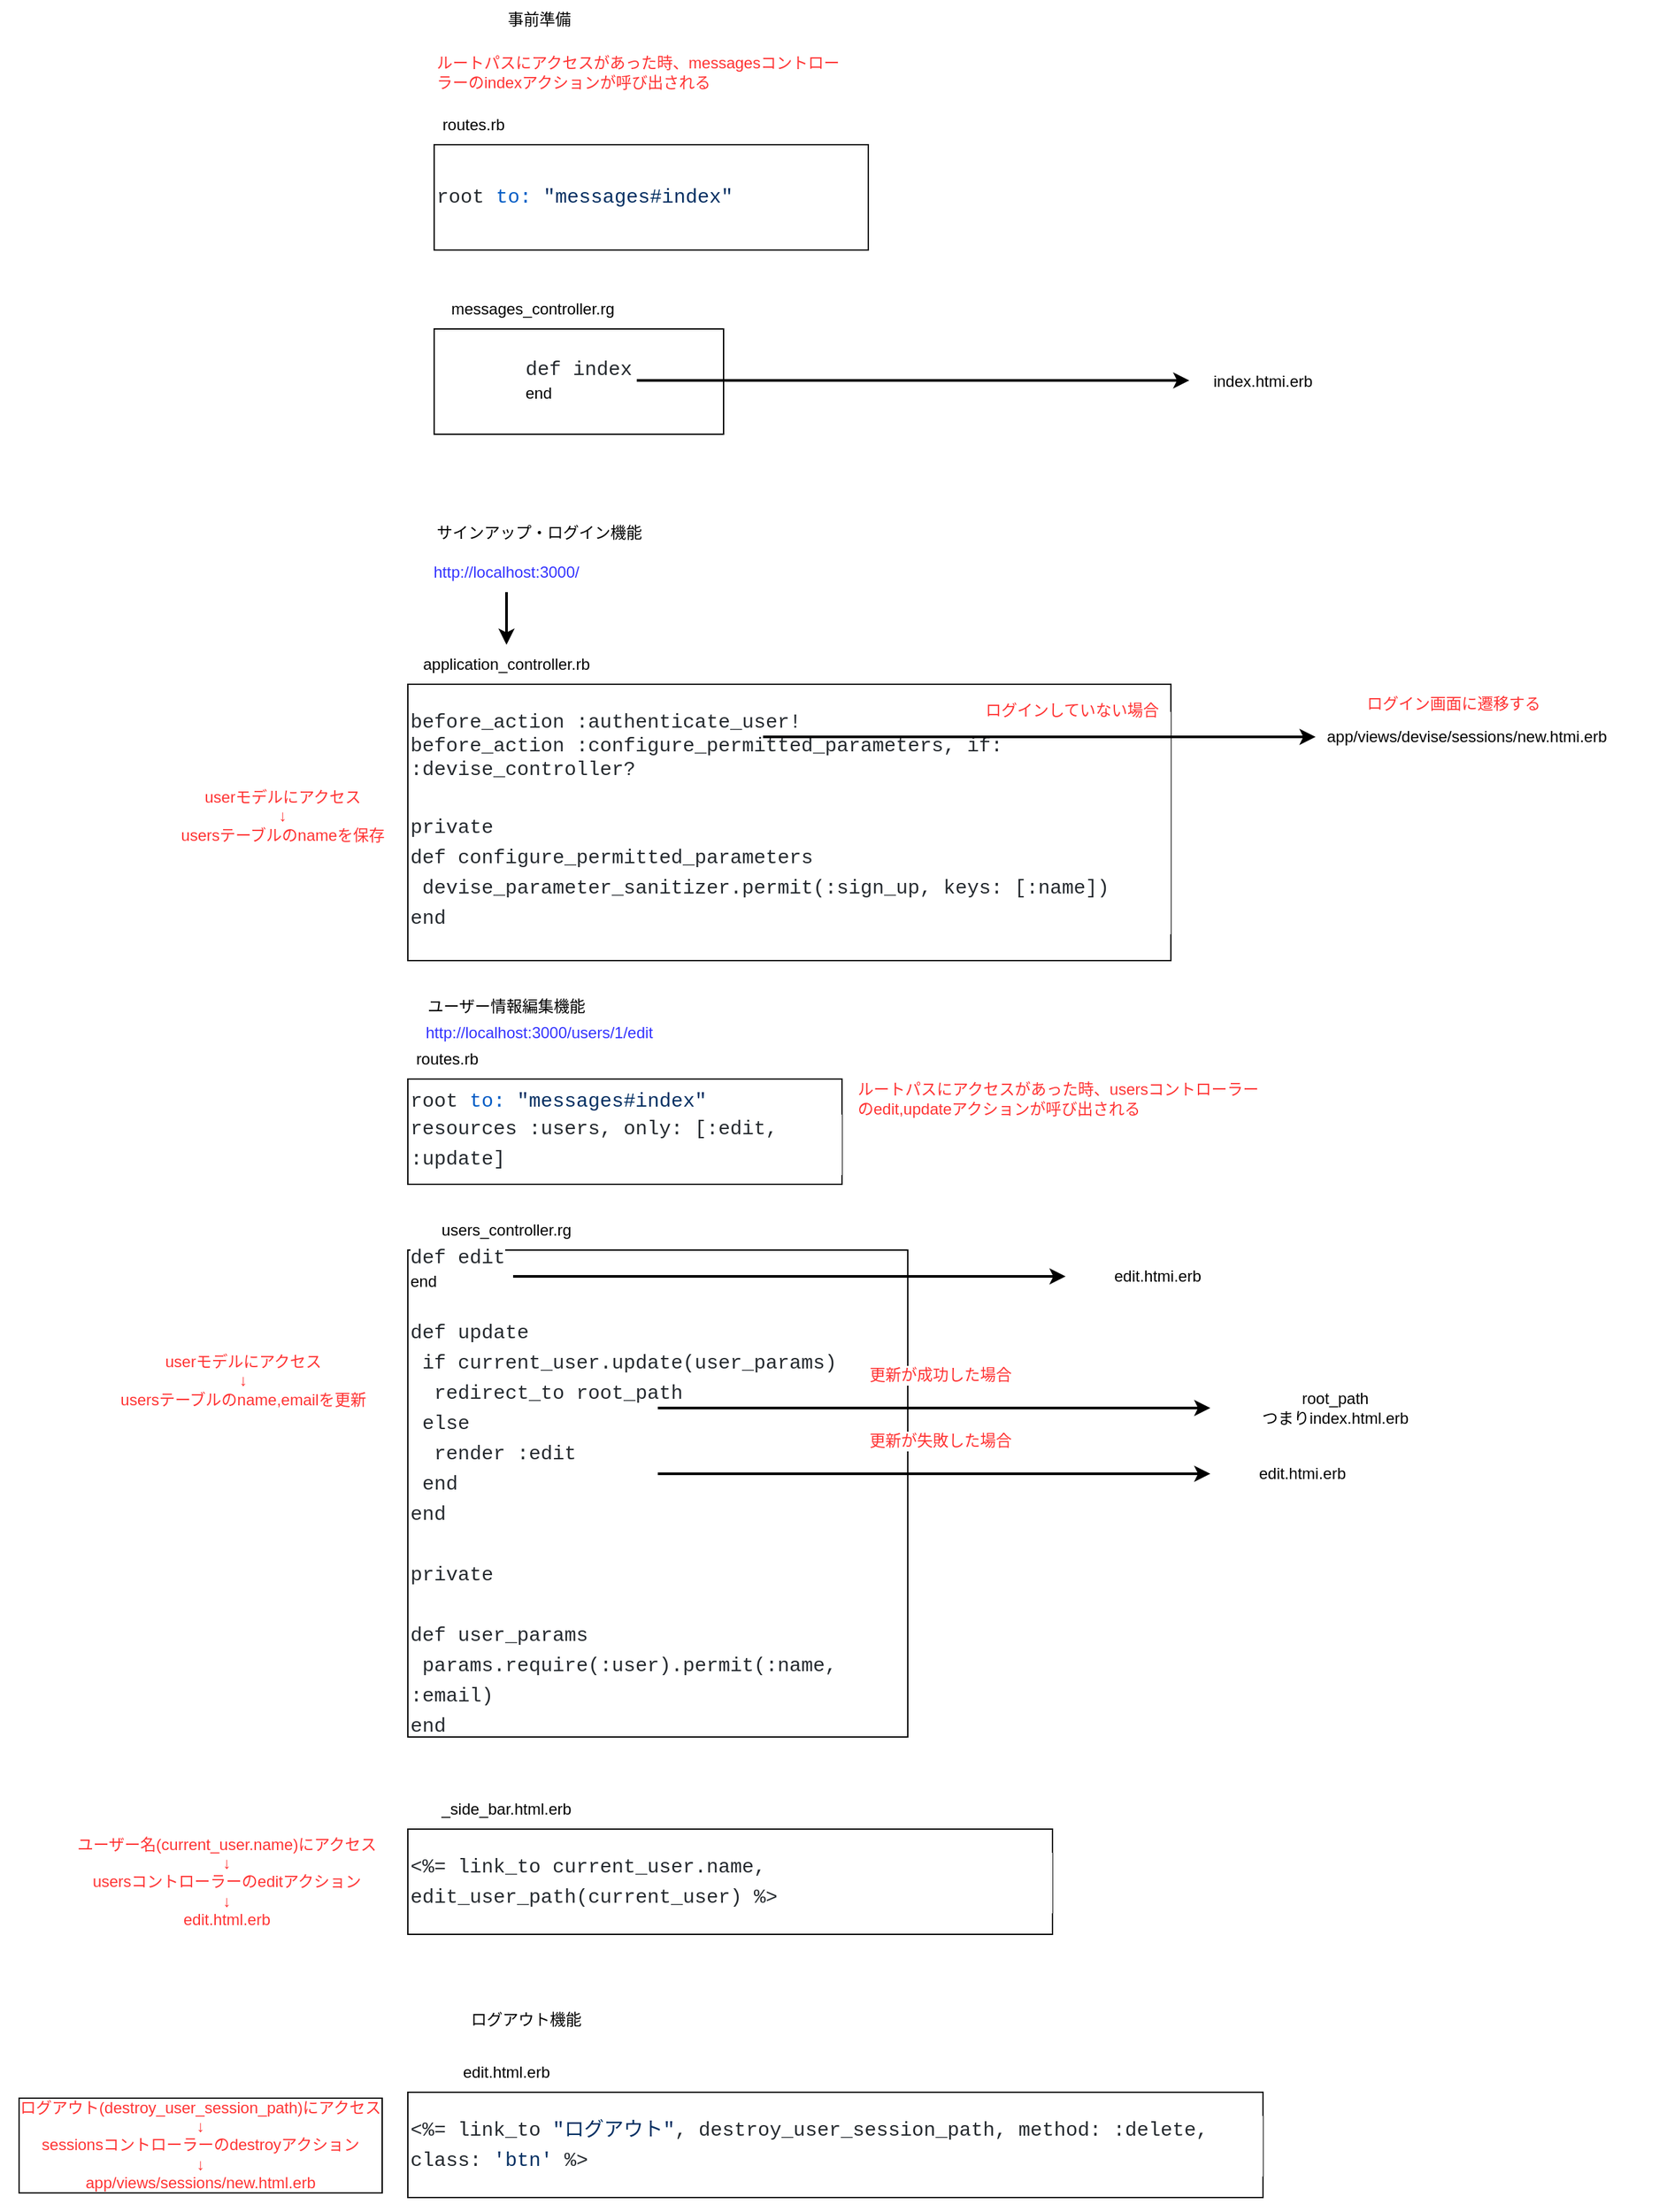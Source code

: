 <mxfile>
    <diagram id="EnbynemxdXsiWRhLjwJF" name="ページ1">
        <mxGraphModel dx="1894" dy="943" grid="1" gridSize="10" guides="0" tooltips="1" connect="1" arrows="0" fold="1" page="1" pageScale="1" pageWidth="827" pageHeight="1169" math="0" shadow="0">
            <root>
                <mxCell id="0"/>
                <mxCell id="1" parent="0"/>
                <mxCell id="26" value="&lt;span style=&quot;background-color: rgb(255 , 255 , 255) ; color: rgb(36 , 41 , 46) ; font-family: &amp;#34;ricty diminished&amp;#34; , &amp;#34;menlo&amp;#34; , &amp;#34;monaco&amp;#34; , &amp;#34;courier new&amp;#34; , monospace ; font-size: 15px&quot;&gt;root &lt;/span&gt;&lt;span style=&quot;font-family: &amp;#34;ricty diminished&amp;#34; , &amp;#34;menlo&amp;#34; , &amp;#34;monaco&amp;#34; , &amp;#34;courier new&amp;#34; , monospace ; font-size: 15px ; color: rgb(0 , 92 , 197)&quot;&gt;to:&lt;/span&gt;&lt;span style=&quot;background-color: rgb(255 , 255 , 255) ; color: rgb(36 , 41 , 46) ; font-family: &amp;#34;ricty diminished&amp;#34; , &amp;#34;menlo&amp;#34; , &amp;#34;monaco&amp;#34; , &amp;#34;courier new&amp;#34; , monospace ; font-size: 15px&quot;&gt; &lt;/span&gt;&lt;span style=&quot;font-family: &amp;#34;ricty diminished&amp;#34; , &amp;#34;menlo&amp;#34; , &amp;#34;monaco&amp;#34; , &amp;#34;courier new&amp;#34; , monospace ; font-size: 15px ; color: rgb(3 , 47 , 98)&quot;&gt;&quot;messages#index&quot;&lt;br&gt;&lt;/span&gt;" style="rounded=0;whiteSpace=wrap;html=1;align=left;" vertex="1" parent="1">
                    <mxGeometry x="50" y="180" width="330" height="80" as="geometry"/>
                </mxCell>
                <mxCell id="27" value="routes.rb" style="text;html=1;strokeColor=none;fillColor=none;align=center;verticalAlign=middle;whiteSpace=wrap;rounded=0;" vertex="1" parent="1">
                    <mxGeometry x="50" y="150" width="60" height="30" as="geometry"/>
                </mxCell>
                <mxCell id="29" value="&lt;font color=&quot;#24292e&quot; face=&quot;ricty diminished, menlo, monaco, courier new, monospace&quot;&gt;&lt;span style=&quot;font-size: 15px ; background-color: rgb(255 , 255 , 255)&quot;&gt;def index&lt;br&gt;&lt;div style=&quot;text-align: left&quot;&gt;&lt;span style=&quot;color: rgb(0 , 0 , 0) ; font-family: &amp;#34;helvetica&amp;#34; ; font-size: 12px&quot;&gt;end&lt;/span&gt;&lt;/div&gt;&lt;/span&gt;&lt;/font&gt;" style="rounded=0;whiteSpace=wrap;html=1;" vertex="1" parent="1">
                    <mxGeometry x="50" y="320" width="220" height="80" as="geometry"/>
                </mxCell>
                <mxCell id="30" value="messages_controller.rg" style="text;html=1;strokeColor=none;fillColor=none;align=center;verticalAlign=middle;whiteSpace=wrap;rounded=0;" vertex="1" parent="1">
                    <mxGeometry x="50" y="290" width="150" height="30" as="geometry"/>
                </mxCell>
                <mxCell id="31" value="ルートパスにアクセスがあった時、messagesコントローラーのindexアクションが呼び出される" style="text;html=1;strokeColor=none;fillColor=none;align=left;verticalAlign=middle;whiteSpace=wrap;rounded=0;fontColor=#FF3333;" vertex="1" parent="1">
                    <mxGeometry x="50" y="110" width="310" height="30" as="geometry"/>
                </mxCell>
                <mxCell id="32" value="&lt;font color=&quot;#24292e&quot; face=&quot;ricty diminished, menlo, monaco, courier new, monospace&quot;&gt;&lt;span style=&quot;font-size: 15px&quot;&gt;before_action :authenticate_user!&lt;br&gt;&lt;/span&gt;&lt;/font&gt;&lt;span style=&quot;color: rgb(36, 41, 46); font-family: &amp;quot;ricty diminished&amp;quot;, menlo, monaco, &amp;quot;courier new&amp;quot;, monospace; font-size: 15px;&quot;&gt;before_action :configure_permitted_parameters, if: :devise_controller?&lt;/span&gt;&lt;div style=&quot;color: rgb(36, 41, 46); font-family: &amp;quot;ricty diminished&amp;quot;, menlo, monaco, &amp;quot;courier new&amp;quot;, monospace; font-size: 15px; line-height: 23px;&quot;&gt;&lt;br&gt;&lt;div&gt;private&lt;/div&gt;&lt;div&gt;def configure_permitted_parameters&lt;/div&gt;&lt;div&gt;&amp;nbsp;devise_parameter_sanitizer.permit(:sign_up, keys: [:name])&lt;/div&gt;&lt;div&gt;end&lt;/div&gt;&lt;/div&gt;" style="rounded=0;whiteSpace=wrap;html=1;align=left;labelBackgroundColor=default;" vertex="1" parent="1">
                    <mxGeometry x="30" y="590" width="580" height="210" as="geometry"/>
                </mxCell>
                <mxCell id="33" value="application_controller.rb" style="text;html=1;strokeColor=none;fillColor=none;align=center;verticalAlign=middle;whiteSpace=wrap;rounded=0;" vertex="1" parent="1">
                    <mxGeometry x="30" y="560" width="150" height="30" as="geometry"/>
                </mxCell>
                <mxCell id="34" value="ログインしていない場合" style="text;html=1;strokeColor=none;fillColor=none;align=center;verticalAlign=middle;whiteSpace=wrap;rounded=0;fontColor=#FF3333;" vertex="1" parent="1">
                    <mxGeometry x="380" y="595" width="310" height="30" as="geometry"/>
                </mxCell>
                <mxCell id="36" value="&lt;font color=&quot;#3333ff&quot;&gt;http://localhost:3000/&lt;/font&gt;" style="text;html=1;strokeColor=none;fillColor=none;align=center;verticalAlign=middle;whiteSpace=wrap;rounded=0;fontColor=#FF3333;" vertex="1" parent="1">
                    <mxGeometry x="35" y="490" width="140" height="30" as="geometry"/>
                </mxCell>
                <mxCell id="42" value="" style="endArrow=classic;html=1;fontColor=#3333FF;labelBorderColor=none;fontSize=11;strokeWidth=2;" edge="1" parent="1">
                    <mxGeometry width="50" height="50" relative="1" as="geometry">
                        <mxPoint x="300" y="630" as="sourcePoint"/>
                        <mxPoint x="720" y="630" as="targetPoint"/>
                        <Array as="points"/>
                    </mxGeometry>
                </mxCell>
                <mxCell id="43" value="" style="endArrow=classic;html=1;fontColor=#3333FF;labelBorderColor=none;fontSize=11;strokeWidth=2;entryX=0.5;entryY=0;entryDx=0;entryDy=0;" edge="1" parent="1" target="33">
                    <mxGeometry width="50" height="50" relative="1" as="geometry">
                        <mxPoint x="105" y="520" as="sourcePoint"/>
                        <mxPoint x="520" y="520" as="targetPoint"/>
                        <Array as="points"/>
                    </mxGeometry>
                </mxCell>
                <mxCell id="44" value="ログイン画面に遷移する" style="text;html=1;strokeColor=none;fillColor=none;align=center;verticalAlign=middle;whiteSpace=wrap;rounded=0;fontColor=#FF3333;" vertex="1" parent="1">
                    <mxGeometry x="670" y="590" width="310" height="30" as="geometry"/>
                </mxCell>
                <mxCell id="45" value="サインアップ・ログイン機能" style="text;html=1;strokeColor=none;fillColor=none;align=center;verticalAlign=middle;whiteSpace=wrap;rounded=0;" vertex="1" parent="1">
                    <mxGeometry x="40" y="460" width="180" height="30" as="geometry"/>
                </mxCell>
                <mxCell id="47" value="app/views/devise/sessions/new.htmi.erb" style="text;html=1;strokeColor=none;fillColor=none;align=center;verticalAlign=middle;whiteSpace=wrap;rounded=0;" vertex="1" parent="1">
                    <mxGeometry x="720" y="620" width="230" height="20" as="geometry"/>
                </mxCell>
                <mxCell id="50" value="userモデルにアクセス&lt;br&gt;↓&lt;br&gt;usersテーブルのnameを保存" style="text;html=1;strokeColor=none;fillColor=none;align=center;verticalAlign=middle;whiteSpace=wrap;rounded=0;fontColor=#FF3333;" vertex="1" parent="1">
                    <mxGeometry x="-145" y="640" width="160" height="100" as="geometry"/>
                </mxCell>
                <mxCell id="55" value="事前準備" style="text;html=1;strokeColor=none;fillColor=none;align=center;verticalAlign=middle;whiteSpace=wrap;rounded=0;" vertex="1" parent="1">
                    <mxGeometry x="40" y="70" width="180" height="30" as="geometry"/>
                </mxCell>
                <mxCell id="56" value="ユーザー情報編集機能" style="text;html=1;strokeColor=none;fillColor=none;align=center;verticalAlign=middle;whiteSpace=wrap;rounded=0;" vertex="1" parent="1">
                    <mxGeometry x="15" y="820" width="180" height="30" as="geometry"/>
                </mxCell>
                <mxCell id="57" value="&lt;span style=&quot;background-color: rgb(255 , 255 , 255) ; color: rgb(36 , 41 , 46) ; font-family: &amp;#34;ricty diminished&amp;#34; , &amp;#34;menlo&amp;#34; , &amp;#34;monaco&amp;#34; , &amp;#34;courier new&amp;#34; , monospace ; font-size: 15px&quot;&gt;root &lt;/span&gt;&lt;span style=&quot;font-family: &amp;#34;ricty diminished&amp;#34; , &amp;#34;menlo&amp;#34; , &amp;#34;monaco&amp;#34; , &amp;#34;courier new&amp;#34; , monospace ; font-size: 15px ; color: rgb(0 , 92 , 197)&quot;&gt;to:&lt;/span&gt;&lt;span style=&quot;background-color: rgb(255 , 255 , 255) ; color: rgb(36 , 41 , 46) ; font-family: &amp;#34;ricty diminished&amp;#34; , &amp;#34;menlo&amp;#34; , &amp;#34;monaco&amp;#34; , &amp;#34;courier new&amp;#34; , monospace ; font-size: 15px&quot;&gt; &lt;/span&gt;&lt;span style=&quot;font-family: &amp;#34;ricty diminished&amp;#34; , &amp;#34;menlo&amp;#34; , &amp;#34;monaco&amp;#34; , &amp;#34;courier new&amp;#34; , monospace ; font-size: 15px ; color: rgb(3 , 47 , 98)&quot;&gt;&quot;messages#index&quot;&lt;br&gt;&lt;/span&gt;&lt;div style=&quot;color: rgb(36 , 41 , 46) ; background-color: rgb(255 , 255 , 255) ; font-family: &amp;#34;ricty diminished&amp;#34; , &amp;#34;menlo&amp;#34; , &amp;#34;monaco&amp;#34; , &amp;#34;courier new&amp;#34; , monospace ; font-size: 15px ; line-height: 23px&quot;&gt;resources :users, only: [:edit, :update]&lt;/div&gt;" style="rounded=0;whiteSpace=wrap;html=1;align=left;" vertex="1" parent="1">
                    <mxGeometry x="30" y="890" width="330" height="80" as="geometry"/>
                </mxCell>
                <mxCell id="58" value="routes.rb" style="text;html=1;strokeColor=none;fillColor=none;align=center;verticalAlign=middle;whiteSpace=wrap;rounded=0;" vertex="1" parent="1">
                    <mxGeometry x="30" y="860" width="60" height="30" as="geometry"/>
                </mxCell>
                <mxCell id="59" value="&lt;font color=&quot;#24292e&quot; face=&quot;ricty diminished, menlo, monaco, courier new, monospace&quot;&gt;&lt;span style=&quot;font-size: 15px ; background-color: rgb(255 , 255 , 255)&quot;&gt;def edit&lt;br&gt;&lt;div&gt;&lt;span style=&quot;color: rgb(0 , 0 , 0) ; font-family: &amp;#34;helvetica&amp;#34; ; font-size: 12px&quot;&gt;end&lt;/span&gt;&lt;/div&gt;&lt;div&gt;&lt;span style=&quot;color: rgb(0 , 0 , 0) ; font-family: &amp;#34;helvetica&amp;#34; ; font-size: 12px&quot;&gt;&lt;br&gt;&lt;/span&gt;&lt;/div&gt;&lt;div&gt;&lt;div style=&quot;font-family: &amp;#34;ricty diminished&amp;#34; , &amp;#34;menlo&amp;#34; , &amp;#34;monaco&amp;#34; , &amp;#34;courier new&amp;#34; , monospace ; line-height: 23px&quot;&gt;&lt;div&gt;def update&lt;/div&gt;&lt;div&gt;&lt;div style=&quot;font-family: &amp;#34;ricty diminished&amp;#34; , &amp;#34;menlo&amp;#34; , &amp;#34;monaco&amp;#34; , &amp;#34;courier new&amp;#34; , monospace ; line-height: 23px&quot;&gt;&lt;div&gt;&amp;nbsp;if current_user.update(user_params)&lt;/div&gt;&lt;div&gt;&amp;nbsp; redirect_to root_path&lt;/div&gt;&lt;div&gt;&amp;nbsp;else&lt;/div&gt;&lt;div&gt;&amp;nbsp; render :edit&lt;/div&gt;&lt;div&gt;&amp;nbsp;end&lt;/div&gt;&lt;/div&gt;&lt;/div&gt;&lt;div&gt;end&lt;/div&gt;&lt;br&gt;&lt;div&gt;private&lt;/div&gt;&lt;br&gt;&lt;div&gt;def user_params&lt;/div&gt;&lt;div&gt;&amp;nbsp;params.require(:user).permit(:name, :email)&lt;/div&gt;&lt;div&gt;end&lt;/div&gt;&lt;/div&gt;&lt;/div&gt;&lt;/span&gt;&lt;/font&gt;" style="rounded=0;whiteSpace=wrap;html=1;align=left;" vertex="1" parent="1">
                    <mxGeometry x="30" y="1020" width="380" height="370" as="geometry"/>
                </mxCell>
                <mxCell id="60" value="users_controller.rg" style="text;html=1;strokeColor=none;fillColor=none;align=center;verticalAlign=middle;whiteSpace=wrap;rounded=0;" vertex="1" parent="1">
                    <mxGeometry x="30" y="990" width="150" height="30" as="geometry"/>
                </mxCell>
                <mxCell id="61" value="&lt;font color=&quot;#3333ff&quot;&gt;http://localhost:3000/users/1/edit&lt;/font&gt;" style="text;html=1;strokeColor=none;fillColor=none;align=center;verticalAlign=middle;whiteSpace=wrap;rounded=0;fontColor=#FF3333;" vertex="1" parent="1">
                    <mxGeometry x="25" y="840" width="210" height="30" as="geometry"/>
                </mxCell>
                <mxCell id="62" value="" style="endArrow=classic;html=1;fontColor=#3333FF;labelBorderColor=none;fontSize=11;strokeWidth=2;" edge="1" parent="1">
                    <mxGeometry width="50" height="50" relative="1" as="geometry">
                        <mxPoint x="204" y="359.09" as="sourcePoint"/>
                        <mxPoint x="624" y="359.09" as="targetPoint"/>
                        <Array as="points"/>
                    </mxGeometry>
                </mxCell>
                <mxCell id="63" value="index.htmi.erb" style="text;html=1;strokeColor=none;fillColor=none;align=center;verticalAlign=middle;whiteSpace=wrap;rounded=0;" vertex="1" parent="1">
                    <mxGeometry x="630" y="350" width="100" height="20" as="geometry"/>
                </mxCell>
                <mxCell id="64" value="ルートパスにアクセスがあった時、usersコントローラーのedit,updateアクションが呼び出される" style="text;html=1;strokeColor=none;fillColor=none;align=left;verticalAlign=middle;whiteSpace=wrap;rounded=0;fontColor=#FF3333;" vertex="1" parent="1">
                    <mxGeometry x="370" y="890" width="310" height="30" as="geometry"/>
                </mxCell>
                <mxCell id="65" value="" style="endArrow=classic;html=1;fontColor=#3333FF;labelBorderColor=none;fontSize=11;strokeWidth=2;" edge="1" parent="1">
                    <mxGeometry width="50" height="50" relative="1" as="geometry">
                        <mxPoint x="110" y="1040" as="sourcePoint"/>
                        <mxPoint x="530" y="1040" as="targetPoint"/>
                        <Array as="points"/>
                    </mxGeometry>
                </mxCell>
                <mxCell id="66" value="edit.htmi.erb" style="text;html=1;strokeColor=none;fillColor=none;align=center;verticalAlign=middle;whiteSpace=wrap;rounded=0;" vertex="1" parent="1">
                    <mxGeometry x="550" y="1030" width="100" height="20" as="geometry"/>
                </mxCell>
                <mxCell id="67" value="userモデルにアクセス&lt;br&gt;↓&lt;br&gt;usersテーブルのname,emailを更新" style="text;html=1;strokeColor=none;fillColor=none;align=center;verticalAlign=middle;whiteSpace=wrap;rounded=0;fontColor=#FF3333;labelBackgroundColor=default;" vertex="1" parent="1">
                    <mxGeometry x="-205" y="1069" width="220" height="100" as="geometry"/>
                </mxCell>
                <mxCell id="68" value="" style="endArrow=classic;html=1;fontColor=#3333FF;labelBorderColor=none;fontSize=11;strokeWidth=2;" edge="1" parent="1">
                    <mxGeometry width="50" height="50" relative="1" as="geometry">
                        <mxPoint x="220.0" y="1140" as="sourcePoint"/>
                        <mxPoint x="640" y="1140" as="targetPoint"/>
                        <Array as="points"/>
                    </mxGeometry>
                </mxCell>
                <mxCell id="69" value="" style="endArrow=classic;html=1;fontColor=#3333FF;labelBorderColor=none;fontSize=11;strokeWidth=2;" edge="1" parent="1">
                    <mxGeometry width="50" height="50" relative="1" as="geometry">
                        <mxPoint x="220.0" y="1190" as="sourcePoint"/>
                        <mxPoint x="640" y="1190" as="targetPoint"/>
                        <Array as="points"/>
                    </mxGeometry>
                </mxCell>
                <mxCell id="70" value="更新が成功した場合" style="text;html=1;strokeColor=none;fillColor=none;align=center;verticalAlign=middle;whiteSpace=wrap;rounded=0;fontColor=#FF3333;labelBackgroundColor=default;" vertex="1" parent="1">
                    <mxGeometry x="370" y="1100" width="130" height="30" as="geometry"/>
                </mxCell>
                <mxCell id="71" value="更新が失敗した場合" style="text;html=1;strokeColor=none;fillColor=none;align=center;verticalAlign=middle;whiteSpace=wrap;rounded=0;fontColor=#FF3333;labelBackgroundColor=default;" vertex="1" parent="1">
                    <mxGeometry x="370" y="1150" width="130" height="30" as="geometry"/>
                </mxCell>
                <mxCell id="72" value="root_path&lt;br&gt;つまりindex.html.erb" style="text;html=1;strokeColor=none;fillColor=none;align=center;verticalAlign=middle;whiteSpace=wrap;rounded=0;" vertex="1" parent="1">
                    <mxGeometry x="650" y="1130" width="170" height="20" as="geometry"/>
                </mxCell>
                <mxCell id="73" value="edit.htmi.erb" style="text;html=1;strokeColor=none;fillColor=none;align=center;verticalAlign=middle;whiteSpace=wrap;rounded=0;" vertex="1" parent="1">
                    <mxGeometry x="660" y="1180" width="100" height="20" as="geometry"/>
                </mxCell>
                <mxCell id="74" value="&lt;div style=&quot;color: rgb(36 , 41 , 46) ; background-color: rgb(255 , 255 , 255) ; font-family: &amp;#34;ricty diminished&amp;#34; , &amp;#34;menlo&amp;#34; , &amp;#34;monaco&amp;#34; , &amp;#34;courier new&amp;#34; , monospace ; font-size: 15px ; line-height: 23px&quot;&gt;&amp;lt;%= link_to current_user.name, edit_user_path(current_user) %&amp;gt;&lt;/div&gt;" style="rounded=0;whiteSpace=wrap;html=1;align=left;" vertex="1" parent="1">
                    <mxGeometry x="30" y="1460" width="490" height="80" as="geometry"/>
                </mxCell>
                <mxCell id="75" value="_side_bar.html.erb" style="text;html=1;strokeColor=none;fillColor=none;align=center;verticalAlign=middle;whiteSpace=wrap;rounded=0;" vertex="1" parent="1">
                    <mxGeometry x="30" y="1430" width="150" height="30" as="geometry"/>
                </mxCell>
                <mxCell id="76" value="ユーザー名(current_user.name)にアクセス&lt;br&gt;↓&lt;br&gt;usersコントローラーのeditアクション&lt;br&gt;↓&lt;br&gt;edit.html.erb" style="text;html=1;strokeColor=none;fillColor=none;align=center;verticalAlign=middle;whiteSpace=wrap;rounded=0;fontColor=#FF3333;labelBackgroundColor=default;" vertex="1" parent="1">
                    <mxGeometry x="-245" y="1450" width="275" height="100" as="geometry"/>
                </mxCell>
                <mxCell id="77" value="&lt;div style=&quot;color: rgb(36 , 41 , 46) ; background-color: rgb(255 , 255 , 255) ; font-family: &amp;#34;ricty diminished&amp;#34; , &amp;#34;menlo&amp;#34; , &amp;#34;monaco&amp;#34; , &amp;#34;courier new&amp;#34; , monospace ; font-size: 15px ; line-height: 23px&quot;&gt;&lt;div style=&quot;font-family: &amp;#34;ricty diminished&amp;#34; , &amp;#34;menlo&amp;#34; , &amp;#34;monaco&amp;#34; , &amp;#34;courier new&amp;#34; , monospace ; line-height: 23px&quot;&gt;&amp;lt;%= link_to &lt;span style=&quot;color: #032f62&quot;&gt;&quot;ログアウト&quot;&lt;/span&gt;, destroy_user_session_path, method: :delete, class: &lt;span style=&quot;color: #032f62&quot;&gt;'btn'&lt;/span&gt; %&amp;gt;&lt;/div&gt;&lt;/div&gt;" style="rounded=0;whiteSpace=wrap;html=1;align=left;" vertex="1" parent="1">
                    <mxGeometry x="30" y="1660" width="650" height="80" as="geometry"/>
                </mxCell>
                <mxCell id="78" value="edit.html.erb" style="text;html=1;strokeColor=none;fillColor=none;align=center;verticalAlign=middle;whiteSpace=wrap;rounded=0;" vertex="1" parent="1">
                    <mxGeometry x="30" y="1630" width="150" height="30" as="geometry"/>
                </mxCell>
                <mxCell id="79" value="ログアウト機能" style="text;html=1;strokeColor=none;fillColor=none;align=center;verticalAlign=middle;whiteSpace=wrap;rounded=0;" vertex="1" parent="1">
                    <mxGeometry x="30" y="1590" width="180" height="30" as="geometry"/>
                </mxCell>
                <mxCell id="80" value="ログアウト(destroy_user_session_path)にアクセス&lt;br&gt;↓&lt;br&gt;sessionsコントローラーのdestroyアクション&lt;br&gt;↓&lt;br&gt;app/views/sessions/new.html.erb" style="text;html=1;strokeColor=none;fillColor=none;align=center;verticalAlign=middle;whiteSpace=wrap;rounded=0;fontColor=#FF3333;labelBackgroundColor=default;labelBorderColor=default;" vertex="1" parent="1">
                    <mxGeometry x="-280" y="1650" width="305" height="100" as="geometry"/>
                </mxCell>
            </root>
        </mxGraphModel>
    </diagram>
</mxfile>